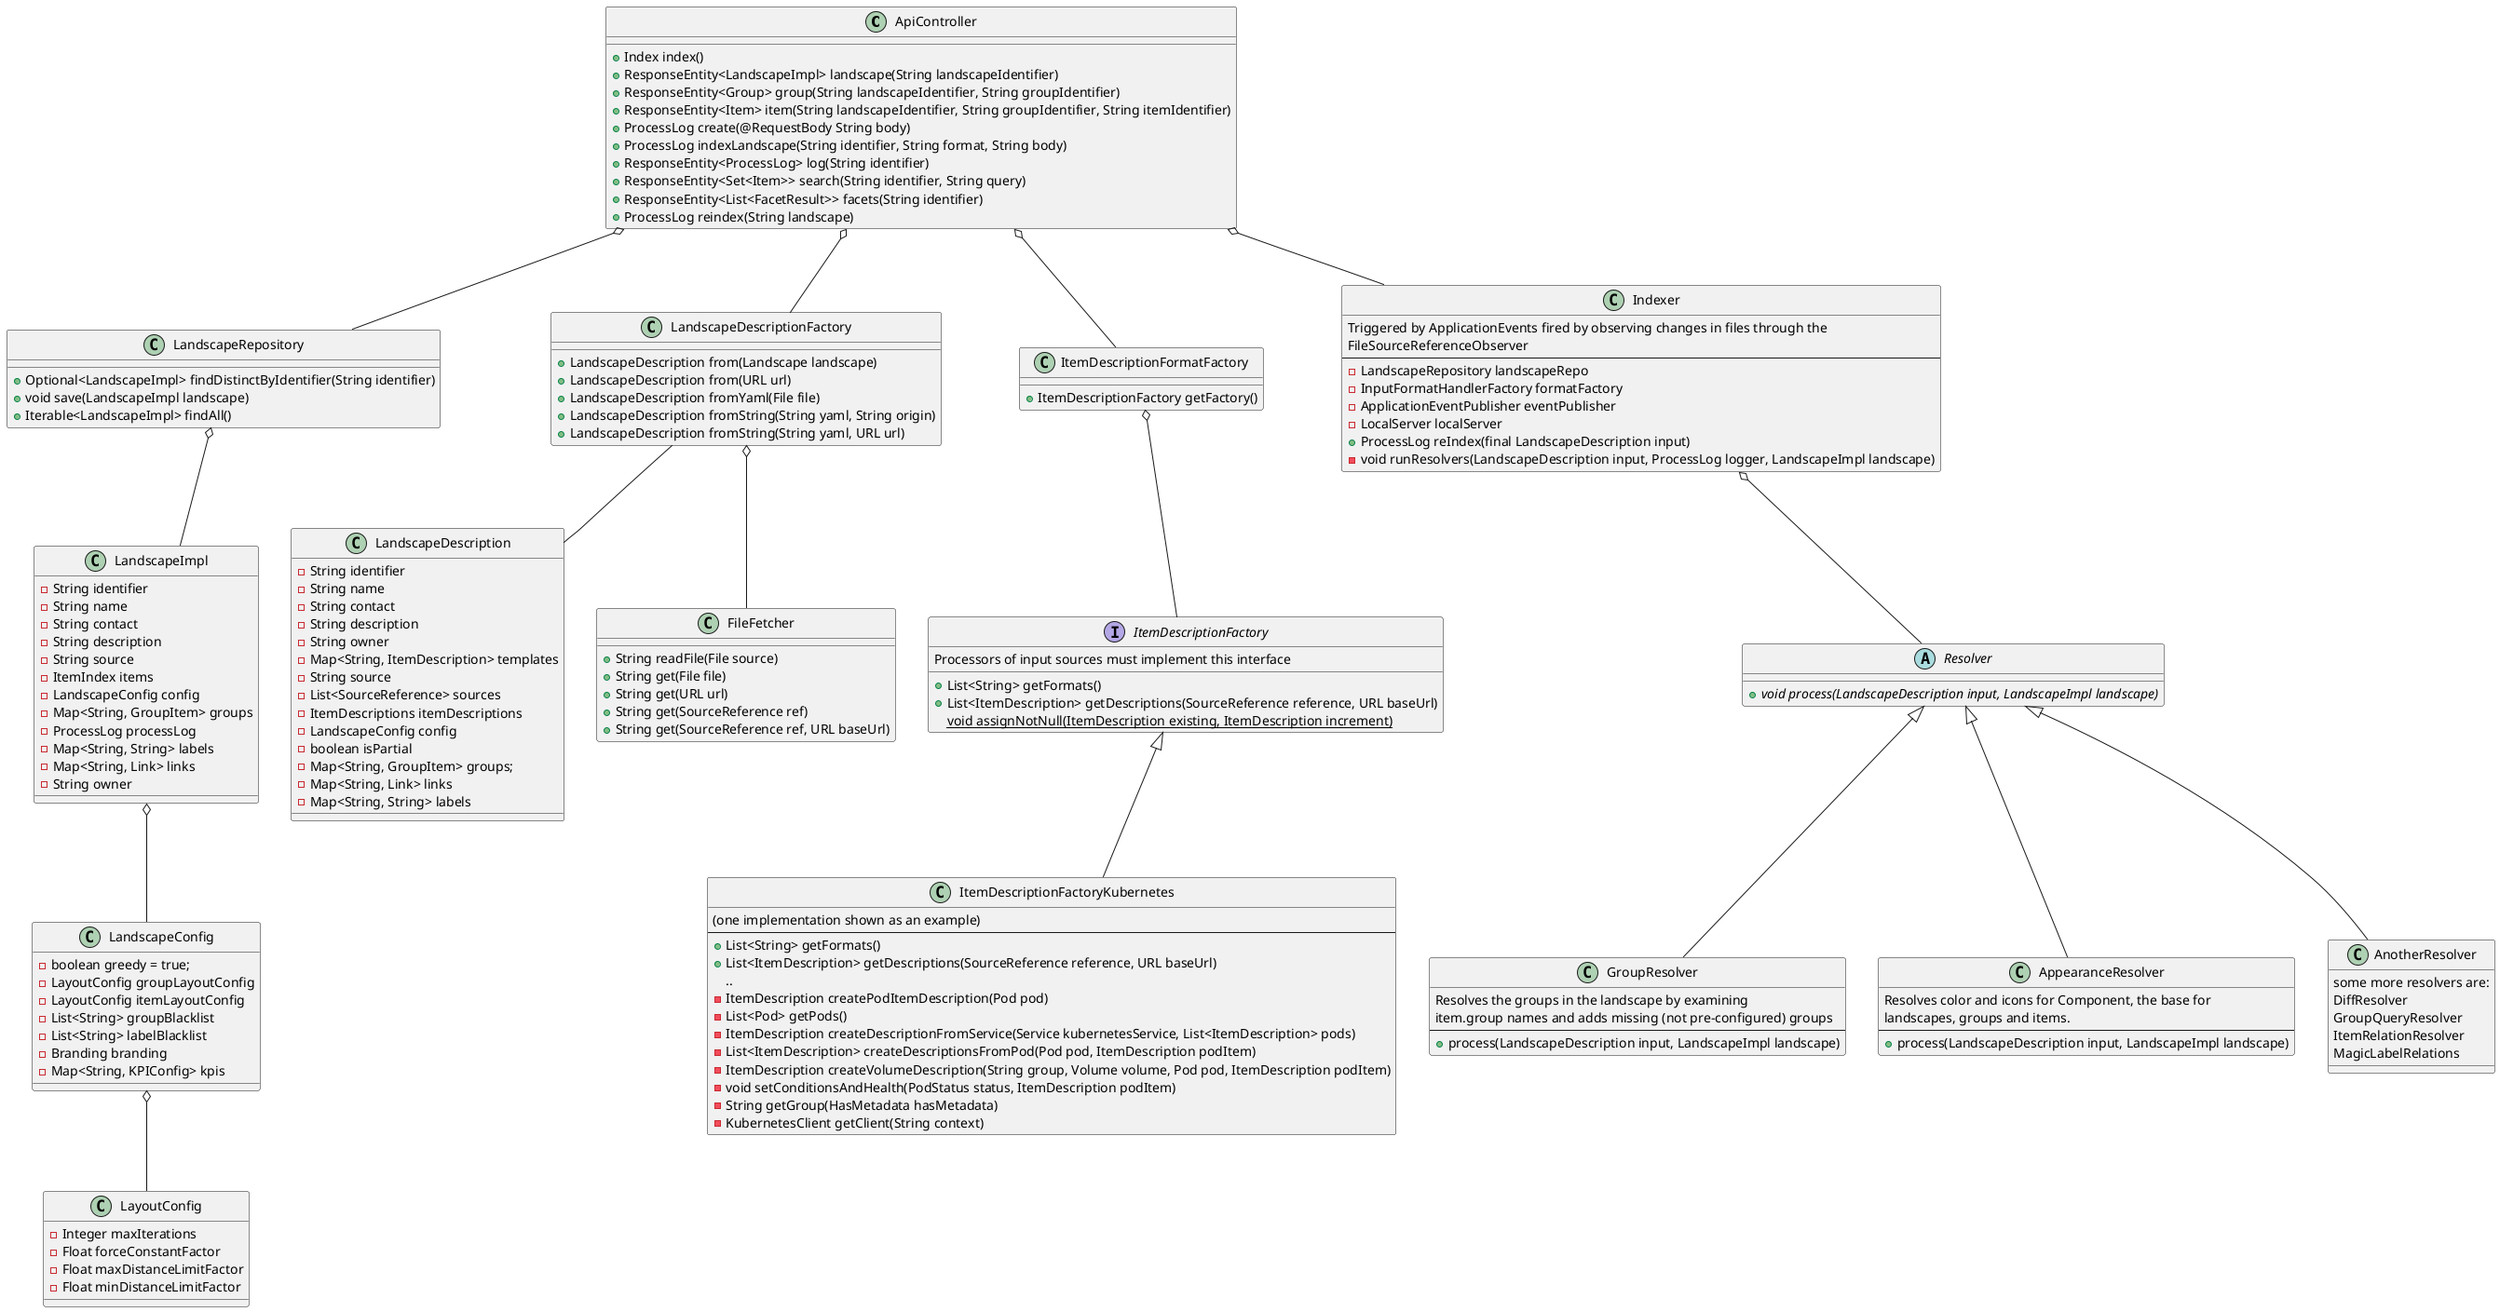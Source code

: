 @startuml

class ApiController {
    +Index index()
    +ResponseEntity<LandscapeImpl> landscape(String landscapeIdentifier)
    +ResponseEntity<Group> group(String landscapeIdentifier, String groupIdentifier)
    +ResponseEntity<Item> item(String landscapeIdentifier, String groupIdentifier, String itemIdentifier)
    +ProcessLog create(@RequestBody String body)
    +ProcessLog indexLandscape(String identifier, String format, String body)
    +ResponseEntity<ProcessLog> log(String identifier)
    +ResponseEntity<Set<Item>> search(String identifier, String query)
    +ResponseEntity<List<FacetResult>> facets(String identifier)
    +ProcessLog reindex(String landscape)
}

ApiController o-- LandscapeRepository
ApiController o-- LandscapeDescriptionFactory
ApiController o-- ItemDescriptionFormatFactory
ApiController o-- Indexer

class LandscapeImpl {
    -String identifier
    -String name
    -String contact
    -String description
    -String source
    -ItemIndex items
    -LandscapeConfig config
    -Map<String, GroupItem> groups
    -ProcessLog processLog
    -Map<String, String> labels
    -Map<String, Link> links
    -String owner
}

class LandscapeConfig {
    -boolean greedy = true;
    -LayoutConfig groupLayoutConfig
    -LayoutConfig itemLayoutConfig
    -List<String> groupBlacklist
    -List<String> labelBlacklist
    -Branding branding
    -Map<String, KPIConfig> kpis
}

class LayoutConfig {
    -Integer maxIterations
    -Float forceConstantFactor
    -Float maxDistanceLimitFactor
    -Float minDistanceLimitFactor
}

LandscapeImpl o-- LandscapeConfig
LandscapeConfig o-- LayoutConfig

class LandscapeRepository {
    +Optional<LandscapeImpl> findDistinctByIdentifier(String identifier)
    +void save(LandscapeImpl landscape)
    +Iterable<LandscapeImpl> findAll()
}

LandscapeRepository o-- LandscapeImpl

class LandscapeDescriptionFactory {
    +LandscapeDescription from(Landscape landscape)
    +LandscapeDescription from(URL url)
    +LandscapeDescription fromYaml(File file)
    +LandscapeDescription fromString(String yaml, String origin)
    +LandscapeDescription fromString(String yaml, URL url)
}

LandscapeDescriptionFactory -- LandscapeDescription

class LandscapeDescription{
    -String identifier
    -String name
    -String contact
    -String description
    -String owner
    -Map<String, ItemDescription> templates
    -String source
    -List<SourceReference> sources
    -ItemDescriptions itemDescriptions
    -LandscapeConfig config
    -boolean isPartial
    -Map<String, GroupItem> groups;
    -Map<String, Link> links
    -Map<String, String> labels

}

class ItemDescriptionFormatFactory {
    +ItemDescriptionFactory getFactory()
}

class Indexer {
Triggered by ApplicationEvents fired by observing changes in files through the
FileSourceReferenceObserver
--
    -LandscapeRepository landscapeRepo
    -InputFormatHandlerFactory formatFactory
    -ApplicationEventPublisher eventPublisher
    -LocalServer localServer
    +ProcessLog reIndex(final LandscapeDescription input)
    -void runResolvers(LandscapeDescription input, ProcessLog logger, LandscapeImpl landscape)
}

abstract class Resolver {
    + {abstract} void process(LandscapeDescription input, LandscapeImpl landscape)
}

Indexer o-- Resolver

class GroupResolver {
Resolves the groups in the landscape by examining
item.group names and adds missing (not pre-configured) groups
--
    +process(LandscapeDescription input, LandscapeImpl landscape)
}

class AppearanceResolver {
Resolves color and icons for Component, the base for
landscapes, groups and items.
--
    +process(LandscapeDescription input, LandscapeImpl landscape)
}

class AnotherResolver {
    some more resolvers are:
    DiffResolver
    GroupQueryResolver
    ItemRelationResolver
    MagicLabelRelations
}

Resolver <|-- GroupResolver
Resolver <|-- AppearanceResolver
Resolver <|-- AnotherResolver

class FileFetcher {
    +String readFile(File source)
    +String get(File file)
    +String get(URL url)
    +String get(SourceReference ref)
    +String get(SourceReference ref, URL baseUrl)
}

LandscapeDescriptionFactory o-- FileFetcher

interface ItemDescriptionFactory {
    Processors of input sources must implement this interface
    +List<String> getFormats()
    +List<ItemDescription> getDescriptions(SourceReference reference, URL baseUrl)
    {static} void assignNotNull(ItemDescription existing, ItemDescription increment)
}

ItemDescriptionFormatFactory o-- ItemDescriptionFactory

class ItemDescriptionFactoryKubernetes {
(one implementation shown as an example)
--
    +List<String> getFormats()
    +List<ItemDescription> getDescriptions(SourceReference reference, URL baseUrl)
    ..
    -ItemDescription createPodItemDescription(Pod pod)
    -List<Pod> getPods()
    -ItemDescription createDescriptionFromService(Service kubernetesService, List<ItemDescription> pods)
    -List<ItemDescription> createDescriptionsFromPod(Pod pod, ItemDescription podItem)
    -ItemDescription createVolumeDescription(String group, Volume volume, Pod pod, ItemDescription podItem)
    -void setConditionsAndHealth(PodStatus status, ItemDescription podItem)
    -String getGroup(HasMetadata hasMetadata)
    -KubernetesClient getClient(String context)
}

ItemDescriptionFactory <|--  ItemDescriptionFactoryKubernetes


@enduml